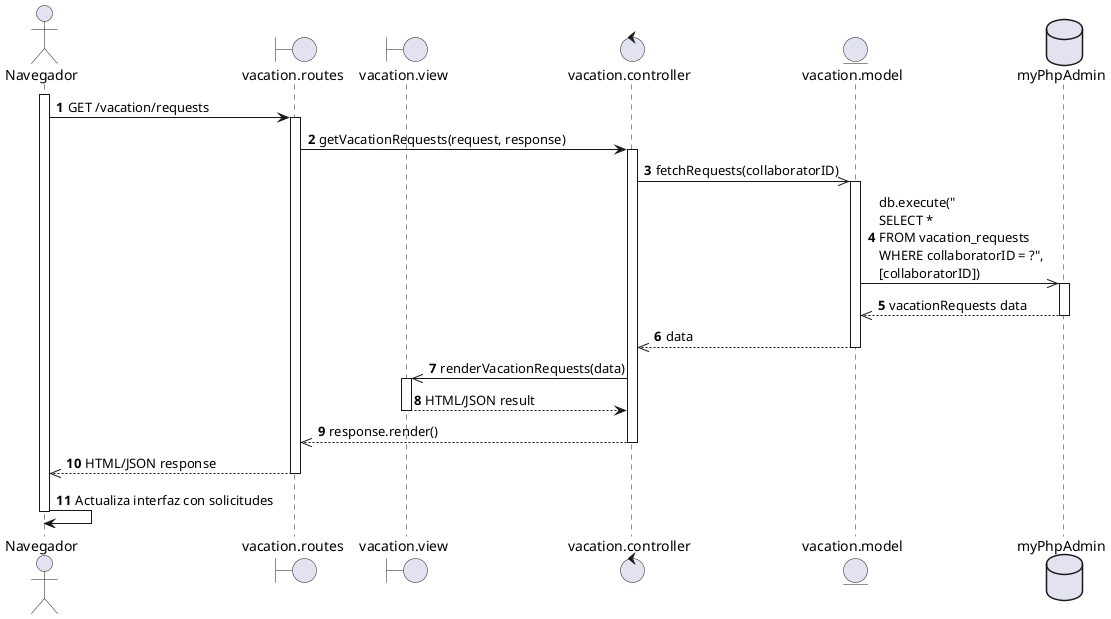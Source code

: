 @startuml CU023 - SuperAdmin consulta solicitudes de vacaciones de colaborador - Diagrama de secuencia
actor Navegador
boundary "vacation.routes" as Routes
boundary "vacation.view" as View
control "vacation.controller" as Controller
entity "vacation.model" as Model
database "myPhpAdmin" as DB

autonumber

' El SuperAdmin (HR) inicia la consulta de solicitudes de vacaciones
activate Navegador
Navegador -> Routes: GET /vacation/requests

activate Routes
Routes -> Controller: getVacationRequests(request, response)
activate Controller

' El controlador consulta el modelo para obtener las solicitudes de vacaciones
Controller ->> Model: fetchRequests(collaboratorID)
activate Model
Model ->> DB: db.execute("\nSELECT * \nFROM vacation_requests \nWHERE collaboratorID = ?", \n[collaboratorID])
activate DB
DB -->> Model: vacationRequests data
deactivate DB
Model -->> Controller: data
deactivate Model

' El controlador procesa la respuesta y delega la renderización a la vista
Controller ->> View: renderVacationRequests(data)
activate View
View --> Controller: HTML/JSON result
deactivate View

Controller -->> Routes: response.render()
deactivate Controller

Routes -->> Navegador: HTML/JSON response
deactivate Routes

Navegador -> Navegador: Actualiza interfaz con solicitudes
deactivate Navegador

@enduml